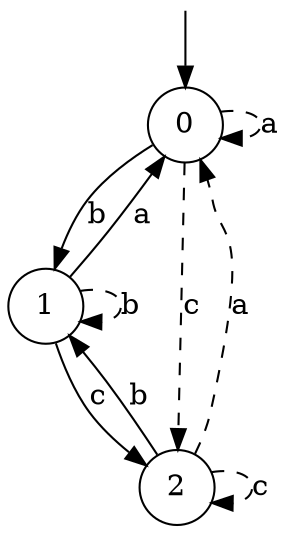 digraph g {

	s0 [shape="circle" label="0"];
	s1 [shape="circle" label="1"];
	s2 [shape="circle" label="2"];
	s0 -> s0 [modality="MAY" style="dashed" label="a"];
	s0 -> s1 [modality="MUST" label="b"];
	s0 -> s2 [modality="MAY" style="dashed" label="c"];
	s1 -> s0 [modality="MUST" label="a"];
	s1 -> s1 [modality="MAY" style="dashed" label="b"];
	s1 -> s2 [modality="MUST" label="c"];
	s2 -> s0 [modality="MAY" style="dashed" label="a"];
	s2 -> s1 [modality="MUST" label="b"];
	s2 -> s2 [modality="MAY" style="dashed" label="c"];

__start0 [label="" shape="none" width="0" height="0"];
__start0 -> s0;

}
